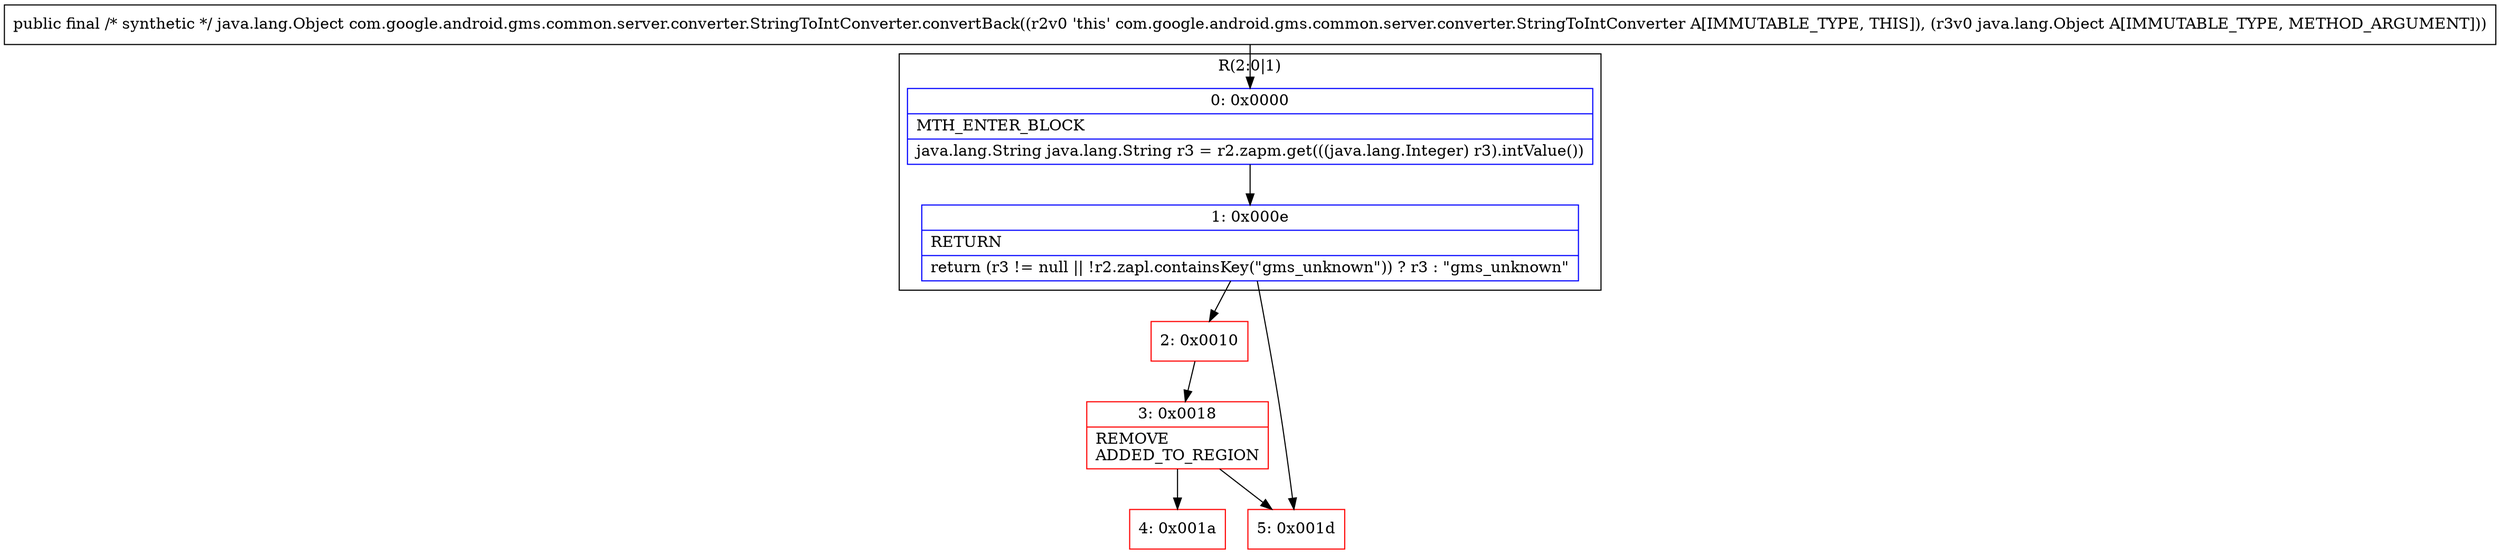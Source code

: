 digraph "CFG forcom.google.android.gms.common.server.converter.StringToIntConverter.convertBack(Ljava\/lang\/Object;)Ljava\/lang\/Object;" {
subgraph cluster_Region_447159195 {
label = "R(2:0|1)";
node [shape=record,color=blue];
Node_0 [shape=record,label="{0\:\ 0x0000|MTH_ENTER_BLOCK\l|java.lang.String java.lang.String r3 = r2.zapm.get(((java.lang.Integer) r3).intValue())\l}"];
Node_1 [shape=record,label="{1\:\ 0x000e|RETURN\l|return (r3 != null \|\| !r2.zapl.containsKey(\"gms_unknown\")) ? r3 : \"gms_unknown\"\l}"];
}
Node_2 [shape=record,color=red,label="{2\:\ 0x0010}"];
Node_3 [shape=record,color=red,label="{3\:\ 0x0018|REMOVE\lADDED_TO_REGION\l}"];
Node_4 [shape=record,color=red,label="{4\:\ 0x001a}"];
Node_5 [shape=record,color=red,label="{5\:\ 0x001d}"];
MethodNode[shape=record,label="{public final \/* synthetic *\/ java.lang.Object com.google.android.gms.common.server.converter.StringToIntConverter.convertBack((r2v0 'this' com.google.android.gms.common.server.converter.StringToIntConverter A[IMMUTABLE_TYPE, THIS]), (r3v0 java.lang.Object A[IMMUTABLE_TYPE, METHOD_ARGUMENT])) }"];
MethodNode -> Node_0;
Node_0 -> Node_1;
Node_1 -> Node_2;
Node_1 -> Node_5;
Node_2 -> Node_3;
Node_3 -> Node_4;
Node_3 -> Node_5;
}

